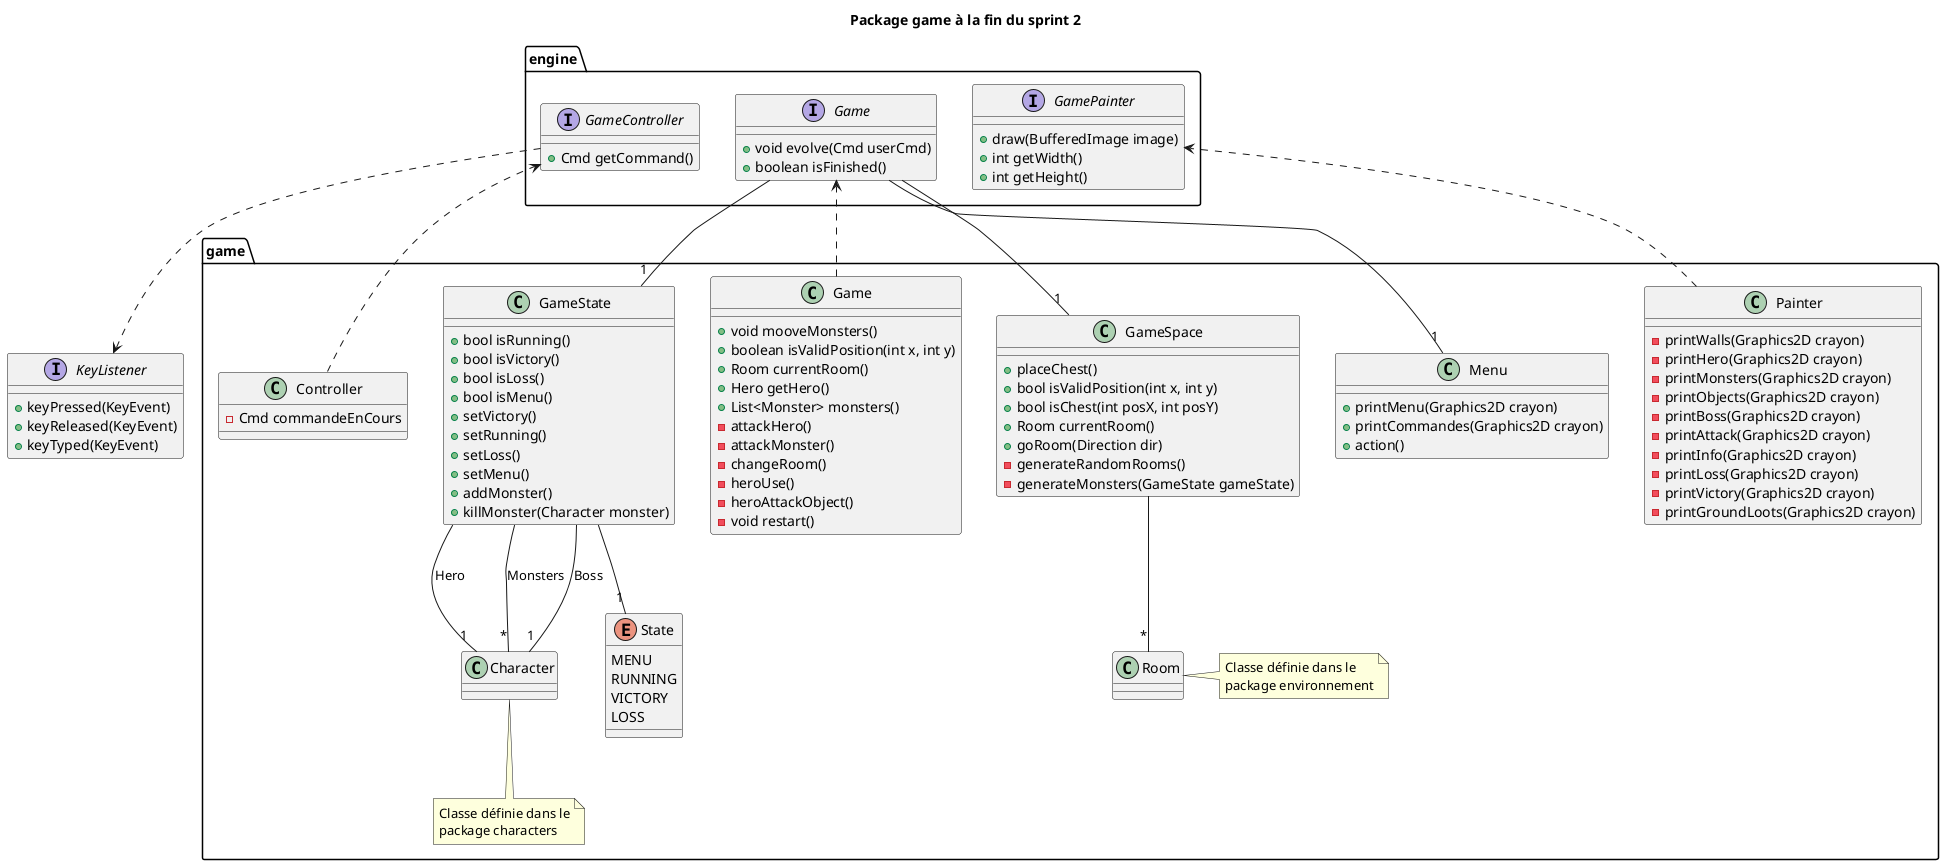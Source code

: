 @startuml

title Package game à la fin du sprint 2

interface KeyListener {
    + keyPressed(KeyEvent)
    + keyReleased(KeyEvent)
    + keyTyped(KeyEvent)
}



package engine {

    
    interface GameController {
        + Cmd getCommand()
    }
    GameController ..> KeyListener

    

    
    interface GamePainter {
        + draw(BufferedImage image)
        + int getWidth()
        + int getHeight()
    }


    interface engine.Game {
        + void evolve(Cmd userCmd)
        + boolean isFinished()
    }
}









package game {
    
    /' Classe Controller & co '/

    class Controller {
        - Cmd commandeEnCours
    }
    Controller ..> GameController

    









    /' Classe Painter & co '/

    class Painter {
        - printWalls(Graphics2D crayon)
        - printHero(Graphics2D crayon)
        - printMonsters(Graphics2D crayon)
        - printObjects(Graphics2D crayon)
        - printBoss(Graphics2D crayon)
        - printAttack(Graphics2D crayon)
        - printInfo(Graphics2D crayon)
        - printLoss(Graphics2D crayon)
        - printVictory(Graphics2D crayon)
        - printGroundLoots(Graphics2D crayon)
    }
    Painter ..> GamePainter














    /' Classe GameState & co '/

    enum State {
        MENU
        RUNNING
        VICTORY
        LOSS
    }

    GameState --"1" Character : Hero
    GameState --"*" Character : Monsters
    GameState --"1" Character : Boss

    GameState --"1" State

    note bottom of Character : Classe définie dans le\npackage characters

    class GameState {
        + bool isRunning()
        + bool isVictory()
        + bool isLoss()
        + bool isMenu()
        + setVictory()
        + setRunning()
        + setLoss()
        + setMenu()
        + addMonster()
        + killMonster(Character monster)
    }












    /' Classe GameSpace & co '/
    class GameSpace {
        + placeChest()
        + bool isValidPosition(int x, int y)
        + bool isChest(int posX, int posY)
        + Room currentRoom()
        + goRoom(Direction dir)
        - generateRandomRooms()
        - generateMonsters(GameState gameState)
    }
    GameSpace --"*" Room
    note right of Room : Classe définie dans le\npackage environnement











    /' Classe Game & co '/
    Game --"1" GameSpace
    Game --"1" GameState
    Game --"1" Menu
    class Game {
        + void mooveMonsters() 
        + boolean isValidPosition(int x, int y) 
        + Room currentRoom() 
        + Hero getHero() 
        + List<Monster> monsters() 
        - attackHero()
        - attackMonster()
        - changeRoom()
        - heroUse()
        - heroAttackObject()
        - void restart() 
    }

    Game ..> engine.Game












    /' Classe Menu '/
    class Menu {
        + printMenu(Graphics2D crayon)
        + printCommandes(Graphics2D crayon)
        + action()
    }
}

@enduml